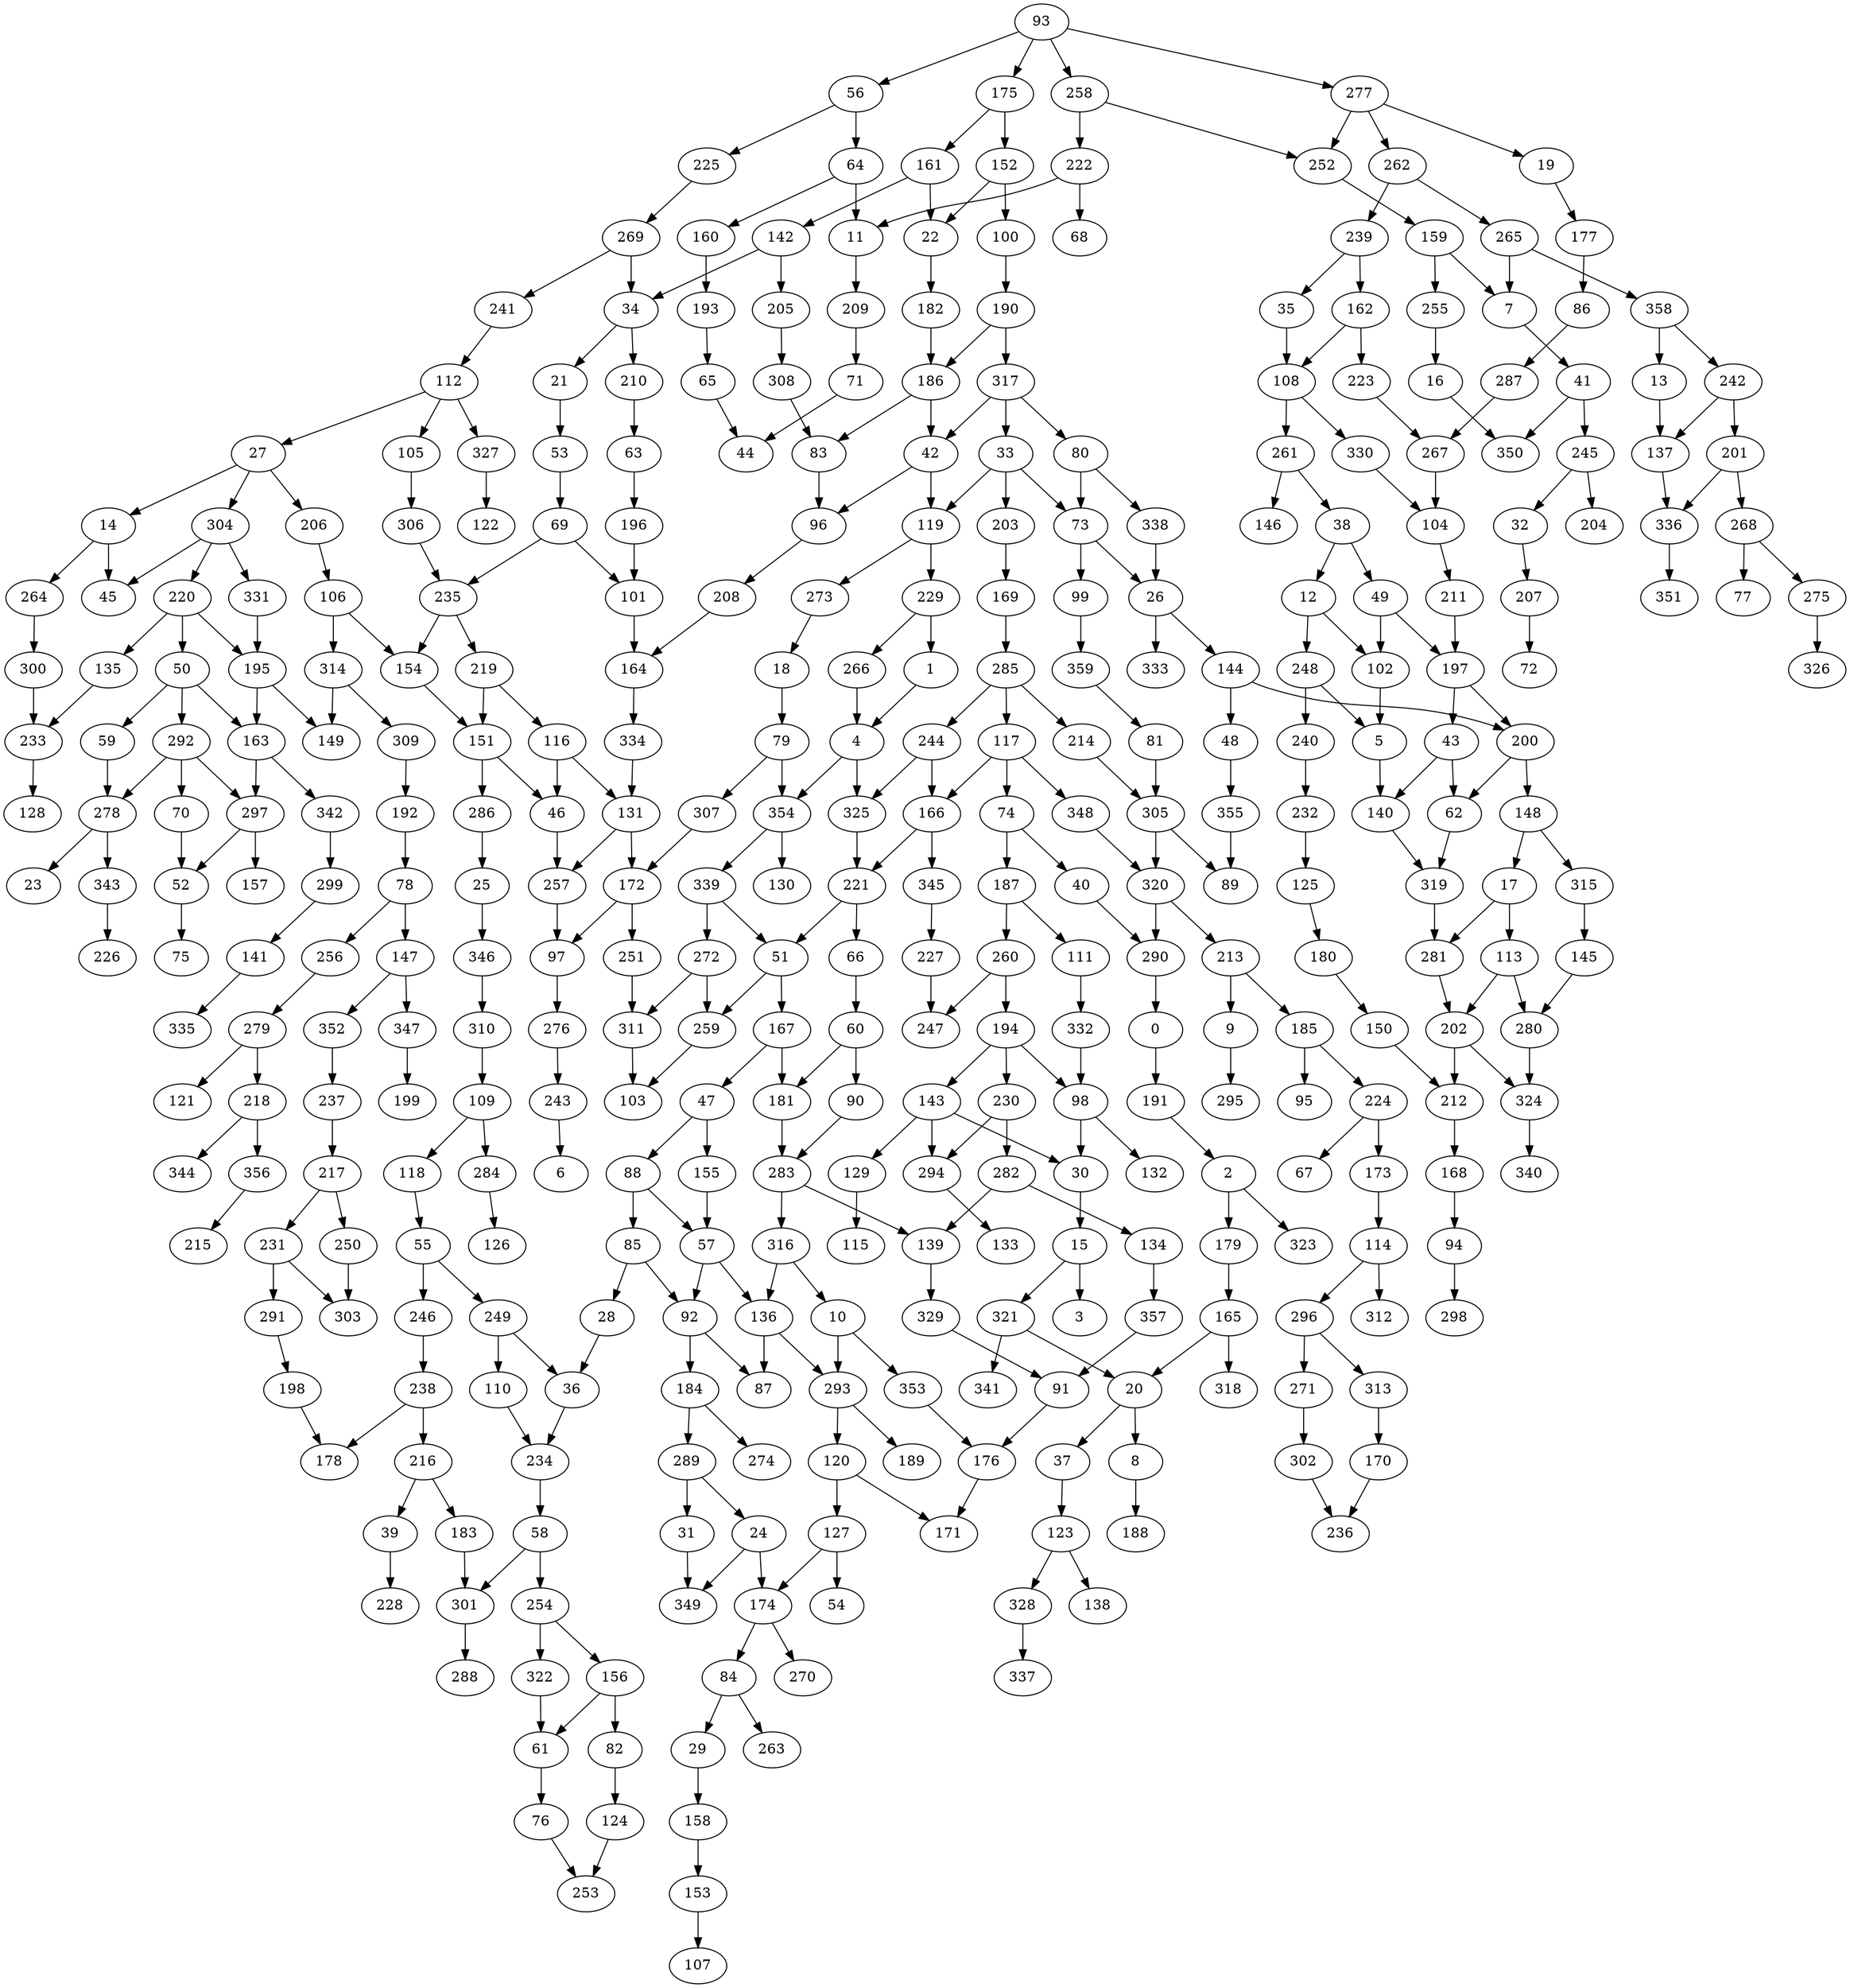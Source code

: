 strict digraph "" {
	0 -> 191;
	1 -> 4;
	2 -> 179;
	2 -> 323;
	4 -> 325;
	4 -> 354;
	5 -> 140;
	7 -> 41;
	8 -> 188;
	9 -> 295;
	10 -> 293;
	10 -> 353;
	11 -> 209;
	12 -> 102;
	12 -> 248;
	13 -> 137;
	14 -> 45;
	14 -> 264;
	15 -> 3;
	15 -> 321;
	16 -> 350;
	17 -> 113;
	17 -> 281;
	18 -> 79;
	19 -> 177;
	20 -> 8;
	20 -> 37;
	21 -> 53;
	22 -> 182;
	24 -> 174;
	24 -> 349;
	25 -> 346;
	26 -> 144;
	26 -> 333;
	27 -> 14;
	27 -> 206;
	27 -> 304;
	28 -> 36;
	29 -> 158;
	30 -> 15;
	31 -> 349;
	32 -> 207;
	33 -> 73;
	33 -> 119;
	33 -> 203;
	34 -> 21;
	34 -> 210;
	35 -> 108;
	36 -> 234;
	37 -> 123;
	38 -> 12;
	38 -> 49;
	39 -> 228;
	40 -> 290;
	41 -> 245;
	41 -> 350;
	42 -> 96;
	42 -> 119;
	43 -> 62;
	43 -> 140;
	46 -> 257;
	47 -> 88;
	47 -> 155;
	48 -> 355;
	49 -> 102;
	49 -> 197;
	50 -> 59;
	50 -> 163;
	50 -> 292;
	51 -> 167;
	51 -> 259;
	52 -> 75;
	53 -> 69;
	55 -> 246;
	55 -> 249;
	56 -> 64;
	56 -> 225;
	57 -> 92;
	57 -> 136;
	58 -> 254;
	58 -> 301;
	59 -> 278;
	60 -> 90;
	60 -> 181;
	61 -> 76;
	62 -> 319;
	63 -> 196;
	64 -> 11;
	64 -> 160;
	65 -> 44;
	66 -> 60;
	69 -> 101;
	69 -> 235;
	70 -> 52;
	71 -> 44;
	73 -> 26;
	73 -> 99;
	74 -> 40;
	74 -> 187;
	76 -> 253;
	78 -> 147;
	78 -> 256;
	79 -> 307;
	79 -> 354;
	80 -> 73;
	80 -> 338;
	81 -> 305;
	82 -> 124;
	83 -> 96;
	84 -> 29;
	84 -> 263;
	85 -> 28;
	85 -> 92;
	86 -> 287;
	88 -> 57;
	88 -> 85;
	90 -> 283;
	91 -> 176;
	92 -> 87;
	92 -> 184;
	93 -> 56;
	93 -> 175;
	93 -> 258;
	93 -> 277;
	94 -> 298;
	96 -> 208;
	97 -> 276;
	98 -> 30;
	98 -> 132;
	99 -> 359;
	100 -> 190;
	101 -> 164;
	102 -> 5;
	104 -> 211;
	105 -> 306;
	106 -> 154;
	106 -> 314;
	108 -> 261;
	108 -> 330;
	109 -> 118;
	109 -> 284;
	110 -> 234;
	111 -> 332;
	112 -> 27;
	112 -> 105;
	112 -> 327;
	113 -> 202;
	113 -> 280;
	114 -> 296;
	114 -> 312;
	116 -> 46;
	116 -> 131;
	117 -> 74;
	117 -> 166;
	117 -> 348;
	118 -> 55;
	119 -> 229;
	119 -> 273;
	120 -> 127;
	120 -> 171;
	123 -> 138;
	123 -> 328;
	124 -> 253;
	125 -> 180;
	127 -> 54;
	127 -> 174;
	129 -> 115;
	131 -> 172;
	131 -> 257;
	134 -> 357;
	135 -> 233;
	136 -> 87;
	136 -> 293;
	137 -> 336;
	139 -> 329;
	140 -> 319;
	141 -> 335;
	142 -> 34;
	142 -> 205;
	143 -> 30;
	143 -> 129;
	143 -> 294;
	144 -> 48;
	144 -> 200;
	145 -> 280;
	147 -> 347;
	147 -> 352;
	148 -> 17;
	148 -> 315;
	150 -> 212;
	151 -> 46;
	151 -> 286;
	152 -> 22;
	152 -> 100;
	153 -> 107;
	154 -> 151;
	155 -> 57;
	156 -> 61;
	156 -> 82;
	158 -> 153;
	159 -> 7;
	159 -> 255;
	160 -> 193;
	161 -> 22;
	161 -> 142;
	162 -> 108;
	162 -> 223;
	163 -> 297;
	163 -> 342;
	164 -> 334;
	165 -> 20;
	165 -> 318;
	166 -> 221;
	166 -> 345;
	167 -> 47;
	167 -> 181;
	168 -> 94;
	169 -> 285;
	170 -> 236;
	172 -> 97;
	172 -> 251;
	173 -> 114;
	174 -> 84;
	174 -> 270;
	175 -> 152;
	175 -> 161;
	176 -> 171;
	177 -> 86;
	179 -> 165;
	180 -> 150;
	181 -> 283;
	182 -> 186;
	183 -> 301;
	184 -> 274;
	184 -> 289;
	185 -> 95;
	185 -> 224;
	186 -> 42;
	186 -> 83;
	187 -> 111;
	187 -> 260;
	190 -> 186;
	190 -> 317;
	191 -> 2;
	192 -> 78;
	193 -> 65;
	194 -> 98;
	194 -> 143;
	194 -> 230;
	195 -> 149;
	195 -> 163;
	196 -> 101;
	197 -> 43;
	197 -> 200;
	198 -> 178;
	200 -> 62;
	200 -> 148;
	201 -> 268;
	201 -> 336;
	202 -> 212;
	202 -> 324;
	203 -> 169;
	205 -> 308;
	206 -> 106;
	207 -> 72;
	208 -> 164;
	209 -> 71;
	210 -> 63;
	211 -> 197;
	212 -> 168;
	213 -> 9;
	213 -> 185;
	214 -> 305;
	216 -> 39;
	216 -> 183;
	217 -> 231;
	217 -> 250;
	218 -> 344;
	218 -> 356;
	219 -> 116;
	219 -> 151;
	220 -> 50;
	220 -> 135;
	220 -> 195;
	221 -> 51;
	221 -> 66;
	222 -> 11;
	222 -> 68;
	223 -> 267;
	224 -> 67;
	224 -> 173;
	225 -> 269;
	227 -> 247;
	229 -> 1;
	229 -> 266;
	230 -> 282;
	230 -> 294;
	231 -> 291;
	231 -> 303;
	232 -> 125;
	233 -> 128;
	234 -> 58;
	235 -> 154;
	235 -> 219;
	237 -> 217;
	238 -> 178;
	238 -> 216;
	239 -> 35;
	239 -> 162;
	240 -> 232;
	241 -> 112;
	242 -> 137;
	242 -> 201;
	243 -> 6;
	244 -> 166;
	244 -> 325;
	245 -> 32;
	245 -> 204;
	246 -> 238;
	248 -> 5;
	248 -> 240;
	249 -> 36;
	249 -> 110;
	250 -> 303;
	251 -> 311;
	252 -> 159;
	254 -> 156;
	254 -> 322;
	255 -> 16;
	256 -> 279;
	257 -> 97;
	258 -> 222;
	258 -> 252;
	259 -> 103;
	260 -> 194;
	260 -> 247;
	261 -> 38;
	261 -> 146;
	262 -> 239;
	262 -> 265;
	264 -> 300;
	265 -> 7;
	265 -> 358;
	266 -> 4;
	267 -> 104;
	268 -> 77;
	268 -> 275;
	269 -> 34;
	269 -> 241;
	271 -> 302;
	272 -> 259;
	272 -> 311;
	273 -> 18;
	275 -> 326;
	276 -> 243;
	277 -> 19;
	277 -> 252;
	277 -> 262;
	278 -> 23;
	278 -> 343;
	279 -> 121;
	279 -> 218;
	280 -> 324;
	281 -> 202;
	282 -> 134;
	282 -> 139;
	283 -> 139;
	283 -> 316;
	284 -> 126;
	285 -> 117;
	285 -> 214;
	285 -> 244;
	286 -> 25;
	287 -> 267;
	289 -> 24;
	289 -> 31;
	290 -> 0;
	291 -> 198;
	292 -> 70;
	292 -> 278;
	292 -> 297;
	293 -> 120;
	293 -> 189;
	294 -> 133;
	296 -> 271;
	296 -> 313;
	297 -> 52;
	297 -> 157;
	299 -> 141;
	300 -> 233;
	301 -> 288;
	302 -> 236;
	304 -> 45;
	304 -> 220;
	304 -> 331;
	305 -> 89;
	305 -> 320;
	306 -> 235;
	307 -> 172;
	308 -> 83;
	309 -> 192;
	310 -> 109;
	311 -> 103;
	313 -> 170;
	314 -> 149;
	314 -> 309;
	315 -> 145;
	316 -> 10;
	316 -> 136;
	317 -> 33;
	317 -> 42;
	317 -> 80;
	319 -> 281;
	320 -> 213;
	320 -> 290;
	321 -> 20;
	321 -> 341;
	322 -> 61;
	324 -> 340;
	325 -> 221;
	327 -> 122;
	328 -> 337;
	329 -> 91;
	330 -> 104;
	331 -> 195;
	332 -> 98;
	334 -> 131;
	336 -> 351;
	338 -> 26;
	339 -> 51;
	339 -> 272;
	342 -> 299;
	343 -> 226;
	345 -> 227;
	346 -> 310;
	347 -> 199;
	348 -> 320;
	352 -> 237;
	353 -> 176;
	354 -> 130;
	354 -> 339;
	355 -> 89;
	356 -> 215;
	357 -> 91;
	358 -> 13;
	358 -> 242;
	359 -> 81;
}
